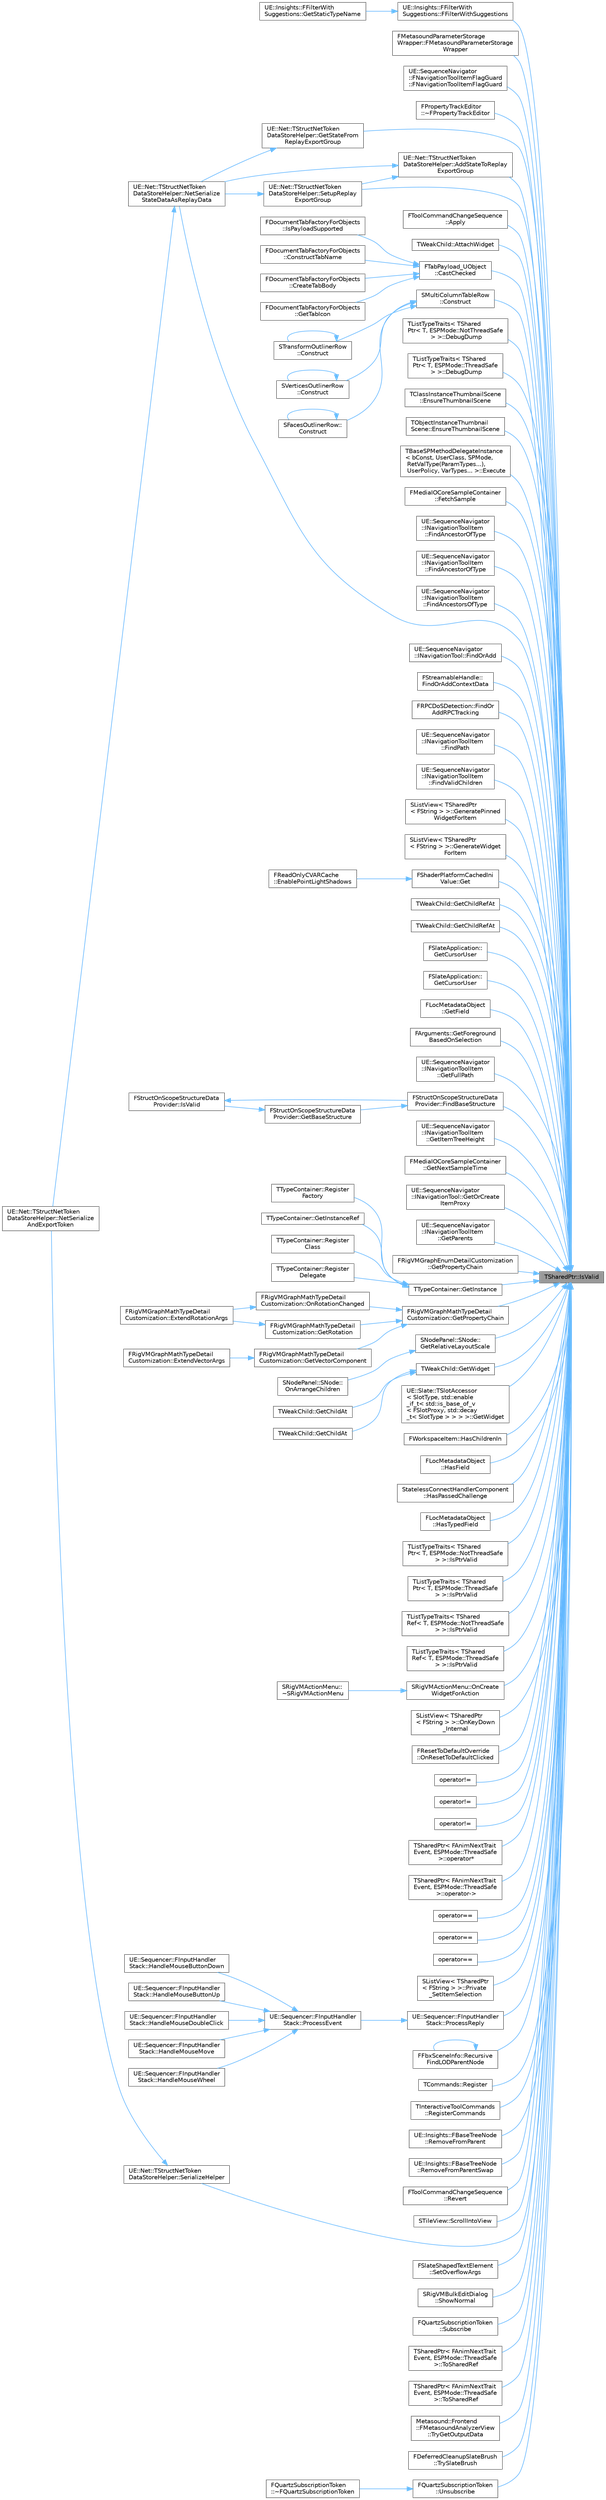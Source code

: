 digraph "TSharedPtr::IsValid"
{
 // INTERACTIVE_SVG=YES
 // LATEX_PDF_SIZE
  bgcolor="transparent";
  edge [fontname=Helvetica,fontsize=10,labelfontname=Helvetica,labelfontsize=10];
  node [fontname=Helvetica,fontsize=10,shape=box,height=0.2,width=0.4];
  rankdir="RL";
  Node1 [id="Node000001",label="TSharedPtr::IsValid",height=0.2,width=0.4,color="gray40", fillcolor="grey60", style="filled", fontcolor="black",tooltip="Checks to see if this shared pointer is actually pointing to an object."];
  Node1 -> Node2 [id="edge1_Node000001_Node000002",dir="back",color="steelblue1",style="solid",tooltip=" "];
  Node2 [id="Node000002",label="UE::Insights::FFilterWith\lSuggestions::FFilterWithSuggestions",height=0.2,width=0.4,color="grey40", fillcolor="white", style="filled",URL="$d0/d2f/classUE_1_1Insights_1_1FFilterWithSuggestions.html#a94012f0ff5b3cda76aeb15147aeab9a9",tooltip=" "];
  Node2 -> Node3 [id="edge2_Node000002_Node000003",dir="back",color="steelblue1",style="solid",tooltip=" "];
  Node3 [id="Node000003",label="UE::Insights::FFilterWith\lSuggestions::GetStaticTypeName",height=0.2,width=0.4,color="grey40", fillcolor="white", style="filled",URL="$d0/d2f/classUE_1_1Insights_1_1FFilterWithSuggestions.html#a9645c3b5c893721c2921fa7a0aa0ea57",tooltip=" "];
  Node1 -> Node4 [id="edge3_Node000001_Node000004",dir="back",color="steelblue1",style="solid",tooltip=" "];
  Node4 [id="Node000004",label="FMetasoundParameterStorage\lWrapper::FMetasoundParameterStorage\lWrapper",height=0.2,width=0.4,color="grey40", fillcolor="white", style="filled",URL="$d8/d90/classFMetasoundParameterStorageWrapper.html#a0fd3378f2068ff7a4ddd019143c898c4",tooltip=" "];
  Node1 -> Node5 [id="edge4_Node000001_Node000005",dir="back",color="steelblue1",style="solid",tooltip=" "];
  Node5 [id="Node000005",label="UE::SequenceNavigator\l::FNavigationToolItemFlagGuard\l::FNavigationToolItemFlagGuard",height=0.2,width=0.4,color="grey40", fillcolor="white", style="filled",URL="$db/da4/structUE_1_1SequenceNavigator_1_1FNavigationToolItemFlagGuard.html#a2c23b786593d792159d8fcabb62b250a",tooltip=" "];
  Node1 -> Node6 [id="edge5_Node000001_Node000006",dir="back",color="steelblue1",style="solid",tooltip=" "];
  Node6 [id="Node000006",label="FPropertyTrackEditor\l::~FPropertyTrackEditor",height=0.2,width=0.4,color="grey40", fillcolor="white", style="filled",URL="$d2/ddf/classFPropertyTrackEditor.html#ac5c24eeb82b912af8eebc45f29b5841a",tooltip=" "];
  Node1 -> Node7 [id="edge6_Node000001_Node000007",dir="back",color="steelblue1",style="solid",tooltip=" "];
  Node7 [id="Node000007",label="UE::Net::TStructNetToken\lDataStoreHelper::AddStateToReplay\lExportGroup",height=0.2,width=0.4,color="grey40", fillcolor="white", style="filled",URL="$d0/ddd/classUE_1_1Net_1_1TStructNetTokenDataStoreHelper.html#a78a58a824ec0fdc5529482f29bc9ba76",tooltip=" "];
  Node7 -> Node8 [id="edge7_Node000007_Node000008",dir="back",color="steelblue1",style="solid",tooltip=" "];
  Node8 [id="Node000008",label="UE::Net::TStructNetToken\lDataStoreHelper::NetSerialize\lStateDataAsReplayData",height=0.2,width=0.4,color="grey40", fillcolor="white", style="filled",URL="$d0/ddd/classUE_1_1Net_1_1TStructNetTokenDataStoreHelper.html#af9752d58505cd7f7b76564b72d40c900",tooltip=" "];
  Node8 -> Node9 [id="edge8_Node000008_Node000009",dir="back",color="steelblue1",style="solid",tooltip=" "];
  Node9 [id="Node000009",label="UE::Net::TStructNetToken\lDataStoreHelper::NetSerialize\lAndExportToken",height=0.2,width=0.4,color="grey40", fillcolor="white", style="filled",URL="$d0/ddd/classUE_1_1Net_1_1TStructNetTokenDataStoreHelper.html#aa2ef940c08d21126718da77b86253e1e",tooltip=" "];
  Node7 -> Node10 [id="edge9_Node000007_Node000010",dir="back",color="steelblue1",style="solid",tooltip=" "];
  Node10 [id="Node000010",label="UE::Net::TStructNetToken\lDataStoreHelper::SetupReplay\lExportGroup",height=0.2,width=0.4,color="grey40", fillcolor="white", style="filled",URL="$d0/ddd/classUE_1_1Net_1_1TStructNetTokenDataStoreHelper.html#a523788912906d4713b96947340821dd7",tooltip=" "];
  Node10 -> Node8 [id="edge10_Node000010_Node000008",dir="back",color="steelblue1",style="solid",tooltip=" "];
  Node1 -> Node11 [id="edge11_Node000001_Node000011",dir="back",color="steelblue1",style="solid",tooltip=" "];
  Node11 [id="Node000011",label="FToolCommandChangeSequence\l::Apply",height=0.2,width=0.4,color="grey40", fillcolor="white", style="filled",URL="$db/d08/classFToolCommandChangeSequence.html#a6e11121112e6ccffa965f15a4cf2b780",tooltip="Apply sequence of changes in-order."];
  Node1 -> Node12 [id="edge12_Node000001_Node000012",dir="back",color="steelblue1",style="solid",tooltip=" "];
  Node12 [id="Node000012",label="TWeakChild::AttachWidget",height=0.2,width=0.4,color="grey40", fillcolor="white", style="filled",URL="$da/d0b/classTWeakChild.html#a5b87979e349853c2e875a163f37ebc60",tooltip=" "];
  Node1 -> Node13 [id="edge13_Node000001_Node000013",dir="back",color="steelblue1",style="solid",tooltip=" "];
  Node13 [id="Node000013",label="FTabPayload_UObject\l::CastChecked",height=0.2,width=0.4,color="grey40", fillcolor="white", style="filled",URL="$d6/d2e/structFTabPayload__UObject.html#a61f1ea99d17e7d17b029b0b444eb075c",tooltip=" "];
  Node13 -> Node14 [id="edge14_Node000013_Node000014",dir="back",color="steelblue1",style="solid",tooltip=" "];
  Node14 [id="Node000014",label="FDocumentTabFactoryForObjects\l::ConstructTabName",height=0.2,width=0.4,color="grey40", fillcolor="white", style="filled",URL="$d2/dd0/structFDocumentTabFactoryForObjects.html#a28ed1b6ff75eaa6067636db818b5b9fb",tooltip=" "];
  Node13 -> Node15 [id="edge15_Node000013_Node000015",dir="back",color="steelblue1",style="solid",tooltip=" "];
  Node15 [id="Node000015",label="FDocumentTabFactoryForObjects\l::CreateTabBody",height=0.2,width=0.4,color="grey40", fillcolor="white", style="filled",URL="$d2/dd0/structFDocumentTabFactoryForObjects.html#aaad2b68e8f6cf00e0e90544c23abb10c",tooltip=" "];
  Node13 -> Node16 [id="edge16_Node000013_Node000016",dir="back",color="steelblue1",style="solid",tooltip=" "];
  Node16 [id="Node000016",label="FDocumentTabFactoryForObjects\l::GetTabIcon",height=0.2,width=0.4,color="grey40", fillcolor="white", style="filled",URL="$d2/dd0/structFDocumentTabFactoryForObjects.html#a01137821ea7308b5f0b617a658e57c16",tooltip=" "];
  Node13 -> Node17 [id="edge17_Node000013_Node000017",dir="back",color="steelblue1",style="solid",tooltip=" "];
  Node17 [id="Node000017",label="FDocumentTabFactoryForObjects\l::IsPayloadSupported",height=0.2,width=0.4,color="grey40", fillcolor="white", style="filled",URL="$d2/dd0/structFDocumentTabFactoryForObjects.html#acfcc370a5426662e87a35ffe39420452",tooltip=" "];
  Node1 -> Node18 [id="edge18_Node000001_Node000018",dir="back",color="steelblue1",style="solid",tooltip=" "];
  Node18 [id="Node000018",label="SMultiColumnTableRow\l::Construct",height=0.2,width=0.4,color="grey40", fillcolor="white", style="filled",URL="$d9/dd3/classSMultiColumnTableRow.html#a02243e1dfa8389d8210e61ffc0a0e606",tooltip=" "];
  Node18 -> Node19 [id="edge19_Node000018_Node000019",dir="back",color="steelblue1",style="solid",tooltip=" "];
  Node19 [id="Node000019",label="SFacesOutlinerRow::\lConstruct",height=0.2,width=0.4,color="grey40", fillcolor="white", style="filled",URL="$dc/dfc/classSFacesOutlinerRow.html#a2fa97069f636abff5f8ed28599d0ea32",tooltip=" "];
  Node19 -> Node19 [id="edge20_Node000019_Node000019",dir="back",color="steelblue1",style="solid",tooltip=" "];
  Node18 -> Node20 [id="edge21_Node000018_Node000020",dir="back",color="steelblue1",style="solid",tooltip=" "];
  Node20 [id="Node000020",label="STransformOutlinerRow\l::Construct",height=0.2,width=0.4,color="grey40", fillcolor="white", style="filled",URL="$df/d2d/classSTransformOutlinerRow.html#a9f4f02c13519a240f92f613650d26df1",tooltip=" "];
  Node20 -> Node20 [id="edge22_Node000020_Node000020",dir="back",color="steelblue1",style="solid",tooltip=" "];
  Node18 -> Node21 [id="edge23_Node000018_Node000021",dir="back",color="steelblue1",style="solid",tooltip=" "];
  Node21 [id="Node000021",label="SVerticesOutlinerRow\l::Construct",height=0.2,width=0.4,color="grey40", fillcolor="white", style="filled",URL="$de/dba/classSVerticesOutlinerRow.html#a27e257a567947bdbbf75353f4a1ff948",tooltip=" "];
  Node21 -> Node21 [id="edge24_Node000021_Node000021",dir="back",color="steelblue1",style="solid",tooltip=" "];
  Node1 -> Node22 [id="edge25_Node000001_Node000022",dir="back",color="steelblue1",style="solid",tooltip=" "];
  Node22 [id="Node000022",label="TListTypeTraits\< TShared\lPtr\< T, ESPMode::NotThreadSafe\l \> \>::DebugDump",height=0.2,width=0.4,color="grey40", fillcolor="white", style="filled",URL="$d6/d73/structTListTypeTraits_3_01TSharedPtr_3_01T_00_01ESPMode_1_1NotThreadSafe_01_4_01_4.html#a2f65a1becccf52305d1053c114b53809",tooltip=" "];
  Node1 -> Node23 [id="edge26_Node000001_Node000023",dir="back",color="steelblue1",style="solid",tooltip=" "];
  Node23 [id="Node000023",label="TListTypeTraits\< TShared\lPtr\< T, ESPMode::ThreadSafe\l \> \>::DebugDump",height=0.2,width=0.4,color="grey40", fillcolor="white", style="filled",URL="$d6/d50/structTListTypeTraits_3_01TSharedPtr_3_01T_00_01ESPMode_1_1ThreadSafe_01_4_01_4.html#a7095f97eff6672b255c7e8f6304aaba1",tooltip=" "];
  Node1 -> Node24 [id="edge27_Node000001_Node000024",dir="back",color="steelblue1",style="solid",tooltip=" "];
  Node24 [id="Node000024",label="TClassInstanceThumbnailScene\l::EnsureThumbnailScene",height=0.2,width=0.4,color="grey40", fillcolor="white", style="filled",URL="$d4/d3a/classTClassInstanceThumbnailScene.html#a1ce254e51e5b882507e1d12a777b26ef",tooltip="Find or create a thumbnail scene instance for this class type."];
  Node1 -> Node25 [id="edge28_Node000001_Node000025",dir="back",color="steelblue1",style="solid",tooltip=" "];
  Node25 [id="Node000025",label="TObjectInstanceThumbnail\lScene::EnsureThumbnailScene",height=0.2,width=0.4,color="grey40", fillcolor="white", style="filled",URL="$da/dc4/classTObjectInstanceThumbnailScene.html#a907cfbf9477dff4f07b3bf973d5566e3",tooltip="Find or create a thumbnail scene instance for this class type."];
  Node1 -> Node26 [id="edge29_Node000001_Node000026",dir="back",color="steelblue1",style="solid",tooltip=" "];
  Node26 [id="Node000026",label="TBaseSPMethodDelegateInstance\l\< bConst, UserClass, SPMode,\l RetValType(ParamTypes...),\l UserPolicy, VarTypes... \>::Execute",height=0.2,width=0.4,color="grey40", fillcolor="white", style="filled",URL="$d5/dbc/classTBaseSPMethodDelegateInstance_3_01bConst_00_01UserClass_00_01SPMode_00_01RetValType_07Param541c407167340c9ed24ff859325d4b84.html#a12ba39ef15e7897d9080ab4ef2949433",tooltip=" "];
  Node1 -> Node27 [id="edge30_Node000001_Node000027",dir="back",color="steelblue1",style="solid",tooltip=" "];
  Node27 [id="Node000027",label="FMediaIOCoreSampleContainer\l::FetchSample",height=0.2,width=0.4,color="grey40", fillcolor="white", style="filled",URL="$d8/df3/classFMediaIOCoreSampleContainer.html#a6b7f3bce1009d7c8e78c4836819bc400",tooltip=" "];
  Node1 -> Node28 [id="edge31_Node000001_Node000028",dir="back",color="steelblue1",style="solid",tooltip=" "];
  Node28 [id="Node000028",label="UE::SequenceNavigator\l::INavigationToolItem\l::FindAncestorOfType",height=0.2,width=0.4,color="grey40", fillcolor="white", style="filled",URL="$de/d6f/classUE_1_1SequenceNavigator_1_1INavigationToolItem.html#ae3f2589da3446f3aa8b0481f39954b4e",tooltip="Finds the first ancestor view model that implements the given type."];
  Node1 -> Node29 [id="edge32_Node000001_Node000029",dir="back",color="steelblue1",style="solid",tooltip=" "];
  Node29 [id="Node000029",label="UE::SequenceNavigator\l::INavigationToolItem\l::FindAncestorOfType",height=0.2,width=0.4,color="grey40", fillcolor="white", style="filled",URL="$de/d6f/classUE_1_1SequenceNavigator_1_1INavigationToolItem.html#aa32320da85185f363f14ccfba3b7e582",tooltip=" "];
  Node1 -> Node30 [id="edge33_Node000001_Node000030",dir="back",color="steelblue1",style="solid",tooltip=" "];
  Node30 [id="Node000030",label="UE::SequenceNavigator\l::INavigationToolItem\l::FindAncestorsOfType",height=0.2,width=0.4,color="grey40", fillcolor="white", style="filled",URL="$de/d6f/classUE_1_1SequenceNavigator_1_1INavigationToolItem.html#a1300b5da74aa2a5e3cd7603c54d7900c",tooltip=" "];
  Node1 -> Node31 [id="edge34_Node000001_Node000031",dir="back",color="steelblue1",style="solid",tooltip=" "];
  Node31 [id="Node000031",label="FStructOnScopeStructureData\lProvider::FindBaseStructure",height=0.2,width=0.4,color="grey40", fillcolor="white", style="filled",URL="$db/ddb/classFStructOnScopeStructureDataProvider.html#a5acdf91bc665d7402ccbf0de673f7896",tooltip=" "];
  Node31 -> Node32 [id="edge35_Node000031_Node000032",dir="back",color="steelblue1",style="solid",tooltip=" "];
  Node32 [id="Node000032",label="FStructOnScopeStructureData\lProvider::GetBaseStructure",height=0.2,width=0.4,color="grey40", fillcolor="white", style="filled",URL="$db/ddb/classFStructOnScopeStructureDataProvider.html#abf6682b20cb0f81dd3b0fc33e5bb1bad",tooltip=" "];
  Node32 -> Node33 [id="edge36_Node000032_Node000033",dir="back",color="steelblue1",style="solid",tooltip=" "];
  Node33 [id="Node000033",label="FStructOnScopeStructureData\lProvider::IsValid",height=0.2,width=0.4,color="grey40", fillcolor="white", style="filled",URL="$db/ddb/classFStructOnScopeStructureDataProvider.html#a42241074a630a5d71acdc6d2e5a430e4",tooltip=" "];
  Node33 -> Node31 [id="edge37_Node000033_Node000031",dir="back",color="steelblue1",style="solid",tooltip=" "];
  Node1 -> Node34 [id="edge38_Node000001_Node000034",dir="back",color="steelblue1",style="solid",tooltip=" "];
  Node34 [id="Node000034",label="UE::SequenceNavigator\l::INavigationTool::FindOrAdd",height=0.2,width=0.4,color="grey40", fillcolor="white", style="filled",URL="$d4/dbb/classUE_1_1SequenceNavigator_1_1INavigationTool.html#abeb159541287ff1962d17b106fe2aa20",tooltip="Instantiates a new Item and automatically registers it to the Navigation Tool."];
  Node1 -> Node35 [id="edge39_Node000001_Node000035",dir="back",color="steelblue1",style="solid",tooltip=" "];
  Node35 [id="Node000035",label="FStreamableHandle::\lFindOrAddContextData",height=0.2,width=0.4,color="grey40", fillcolor="white", style="filled",URL="$df/d25/structFStreamableHandle.html#ae7e9bd5f7017d309aaa479dfe0383822",tooltip="Gives you a mutable reference to a contextual data struct of the specified type."];
  Node1 -> Node36 [id="edge40_Node000001_Node000036",dir="back",color="steelblue1",style="solid",tooltip=" "];
  Node36 [id="Node000036",label="FRPCDoSDetection::FindOr\lAddRPCTracking",height=0.2,width=0.4,color="grey40", fillcolor="white", style="filled",URL="$d7/dca/classFRPCDoSDetection.html#a9b2c0ede9da888f15ac9bcd7022ffb73",tooltip="Adds or retrieves the specified RPC from tracking."];
  Node1 -> Node37 [id="edge41_Node000001_Node000037",dir="back",color="steelblue1",style="solid",tooltip=" "];
  Node37 [id="Node000037",label="UE::SequenceNavigator\l::INavigationToolItem\l::FindPath",height=0.2,width=0.4,color="grey40", fillcolor="white", style="filled",URL="$de/d6f/classUE_1_1SequenceNavigator_1_1INavigationToolItem.html#af8497e039e28c9eafb9955248b209d4c",tooltip=" "];
  Node1 -> Node38 [id="edge42_Node000001_Node000038",dir="back",color="steelblue1",style="solid",tooltip=" "];
  Node38 [id="Node000038",label="UE::SequenceNavigator\l::INavigationToolItem\l::FindValidChildren",height=0.2,width=0.4,color="grey40", fillcolor="white", style="filled",URL="$de/d6f/classUE_1_1SequenceNavigator_1_1INavigationToolItem.html#a7fc7ea33c3079dc35afa308b3b3715cd",tooltip=" "];
  Node1 -> Node39 [id="edge43_Node000001_Node000039",dir="back",color="steelblue1",style="solid",tooltip=" "];
  Node39 [id="Node000039",label="SListView\< TSharedPtr\l\< FString \> \>::GeneratePinned\lWidgetForItem",height=0.2,width=0.4,color="grey40", fillcolor="white", style="filled",URL="$d1/dc1/classSListView.html#a8b592f839a9cff6721d891165b34d927",tooltip=" "];
  Node1 -> Node40 [id="edge44_Node000001_Node000040",dir="back",color="steelblue1",style="solid",tooltip=" "];
  Node40 [id="Node000040",label="SListView\< TSharedPtr\l\< FString \> \>::GenerateWidget\lForItem",height=0.2,width=0.4,color="grey40", fillcolor="white", style="filled",URL="$d1/dc1/classSListView.html#a795cfa62eeee9737c339706a999f8441",tooltip=" "];
  Node1 -> Node41 [id="edge45_Node000001_Node000041",dir="back",color="steelblue1",style="solid",tooltip=" "];
  Node41 [id="Node000041",label="FShaderPlatformCachedIni\lValue::Get",height=0.2,width=0.4,color="grey40", fillcolor="white", style="filled",URL="$df/db6/structFShaderPlatformCachedIniValue.html#a40e46638ca3c72e0b4533f2943b82f54",tooltip=" "];
  Node41 -> Node42 [id="edge46_Node000041_Node000042",dir="back",color="steelblue1",style="solid",tooltip=" "];
  Node42 [id="Node000042",label="FReadOnlyCVARCache\l::EnablePointLightShadows",height=0.2,width=0.4,color="grey40", fillcolor="white", style="filled",URL="$db/d33/structFReadOnlyCVARCache.html#afe8cb69c101dd4e989e75f9e8a7041a9",tooltip=" "];
  Node1 -> Node43 [id="edge47_Node000001_Node000043",dir="back",color="steelblue1",style="solid",tooltip=" "];
  Node43 [id="Node000043",label="TWeakChild::GetChildRefAt",height=0.2,width=0.4,color="grey40", fillcolor="white", style="filled",URL="$da/d0b/classTWeakChild.html#a7dde1ae74a3ec89b926e2593feeee13e",tooltip=" "];
  Node1 -> Node44 [id="edge48_Node000001_Node000044",dir="back",color="steelblue1",style="solid",tooltip=" "];
  Node44 [id="Node000044",label="TWeakChild::GetChildRefAt",height=0.2,width=0.4,color="grey40", fillcolor="white", style="filled",URL="$da/d0b/classTWeakChild.html#ae29aaa30cbb96bc3c9c747387bca32ba",tooltip=" "];
  Node1 -> Node45 [id="edge49_Node000001_Node000045",dir="back",color="steelblue1",style="solid",tooltip=" "];
  Node45 [id="Node000045",label="FSlateApplication::\lGetCursorUser",height=0.2,width=0.4,color="grey40", fillcolor="white", style="filled",URL="$dc/df2/classFSlateApplication.html#a8367a1d909664fe3cfbc1450a8f00653",tooltip=" "];
  Node1 -> Node46 [id="edge50_Node000001_Node000046",dir="back",color="steelblue1",style="solid",tooltip=" "];
  Node46 [id="Node000046",label="FSlateApplication::\lGetCursorUser",height=0.2,width=0.4,color="grey40", fillcolor="white", style="filled",URL="$dc/df2/classFSlateApplication.html#a067190a40aac315b489fc9b481d60872",tooltip="Get the standard 'default' user (there's always guaranteed to be at least one)."];
  Node1 -> Node47 [id="edge51_Node000001_Node000047",dir="back",color="steelblue1",style="solid",tooltip=" "];
  Node47 [id="Node000047",label="FLocMetadataObject\l::GetField",height=0.2,width=0.4,color="grey40", fillcolor="white", style="filled",URL="$d7/dea/classFLocMetadataObject.html#a40449e44236400b5d1a565a330fb973d",tooltip=" "];
  Node1 -> Node48 [id="edge52_Node000001_Node000048",dir="back",color="steelblue1",style="solid",tooltip=" "];
  Node48 [id="Node000048",label="FArguments::GetForeground\lBasedOnSelection",height=0.2,width=0.4,color="grey40", fillcolor="white", style="filled",URL="$d4/dd9/classSTableRow.html#ad1b7f9f3f3a28c2d916e558aaf628987",tooltip=" "];
  Node1 -> Node49 [id="edge53_Node000001_Node000049",dir="back",color="steelblue1",style="solid",tooltip=" "];
  Node49 [id="Node000049",label="UE::SequenceNavigator\l::INavigationToolItem\l::GetFullPath",height=0.2,width=0.4,color="grey40", fillcolor="white", style="filled",URL="$de/d6f/classUE_1_1SequenceNavigator_1_1INavigationToolItem.html#ab61b7fbb243f3bc820d85864e0fd71ae",tooltip="Returns the path to this item in the tree."];
  Node1 -> Node50 [id="edge54_Node000001_Node000050",dir="back",color="steelblue1",style="solid",tooltip=" "];
  Node50 [id="Node000050",label="TTypeContainer::GetInstance",height=0.2,width=0.4,color="grey40", fillcolor="white", style="filled",URL="$d6/df5/classTTypeContainer.html#a4e13fa45cd8b8d4eb7597d48009e80f1",tooltip="Gets a shared pointer to an instance of the specified class."];
  Node50 -> Node51 [id="edge55_Node000050_Node000051",dir="back",color="steelblue1",style="solid",tooltip=" "];
  Node51 [id="Node000051",label="TTypeContainer::GetInstanceRef",height=0.2,width=0.4,color="grey40", fillcolor="white", style="filled",URL="$d6/df5/classTTypeContainer.html#a3159108d5ad7c66a3fdf60c6cb89bc55",tooltip="Gets a shared reference to an instance of the specified class."];
  Node50 -> Node52 [id="edge56_Node000050_Node000052",dir="back",color="steelblue1",style="solid",tooltip=" "];
  Node52 [id="Node000052",label="TTypeContainer::Register\lClass",height=0.2,width=0.4,color="grey40", fillcolor="white", style="filled",URL="$d6/df5/classTTypeContainer.html#a9d90ba680e9d888b508990e813d2332b",tooltip="Registers a class for instances of the specified class."];
  Node50 -> Node53 [id="edge57_Node000050_Node000053",dir="back",color="steelblue1",style="solid",tooltip=" "];
  Node53 [id="Node000053",label="TTypeContainer::Register\lDelegate",height=0.2,width=0.4,color="grey40", fillcolor="white", style="filled",URL="$d6/df5/classTTypeContainer.html#a46c146a5c3b672e74dad270befe8da9c",tooltip="Register a factory delegate for the specified class."];
  Node50 -> Node54 [id="edge58_Node000050_Node000054",dir="back",color="steelblue1",style="solid",tooltip=" "];
  Node54 [id="Node000054",label="TTypeContainer::Register\lFactory",height=0.2,width=0.4,color="grey40", fillcolor="white", style="filled",URL="$d6/df5/classTTypeContainer.html#a889a0083edd829c3c37696c5d0884135",tooltip="Register a factory function for the specified class."];
  Node1 -> Node55 [id="edge59_Node000001_Node000055",dir="back",color="steelblue1",style="solid",tooltip=" "];
  Node55 [id="Node000055",label="UE::SequenceNavigator\l::INavigationToolItem\l::GetItemTreeHeight",height=0.2,width=0.4,color="grey40", fillcolor="white", style="filled",URL="$de/d6f/classUE_1_1SequenceNavigator_1_1INavigationToolItem.html#ae57f7776d205afeb3acd32656c59c8c1",tooltip="Returns the item's height in tree, Root Item should return 0 as it has no Parent."];
  Node1 -> Node56 [id="edge60_Node000001_Node000056",dir="back",color="steelblue1",style="solid",tooltip=" "];
  Node56 [id="Node000056",label="FMediaIOCoreSampleContainer\l::GetNextSampleTime",height=0.2,width=0.4,color="grey40", fillcolor="white", style="filled",URL="$d8/df3/classFMediaIOCoreSampleContainer.html#a12761dd4638959d1f34efa1aeb9bb550",tooltip="Get next sample time from the sample list."];
  Node1 -> Node57 [id="edge61_Node000001_Node000057",dir="back",color="steelblue1",style="solid",tooltip=" "];
  Node57 [id="Node000057",label="UE::SequenceNavigator\l::INavigationTool::GetOrCreate\lItemProxy",height=0.2,width=0.4,color="grey40", fillcolor="white", style="filled",URL="$d4/dbb/classUE_1_1SequenceNavigator_1_1INavigationTool.html#ac9f86bc6c667addc7ac2e871f889c51e",tooltip="Tries to get the Item Proxy Factory for the given Item Proxy type, first trying the Navigation Tool R..."];
  Node1 -> Node58 [id="edge62_Node000001_Node000058",dir="back",color="steelblue1",style="solid",tooltip=" "];
  Node58 [id="Node000058",label="UE::SequenceNavigator\l::INavigationToolItem\l::GetParents",height=0.2,width=0.4,color="grey40", fillcolor="white", style="filled",URL="$de/d6f/classUE_1_1SequenceNavigator_1_1INavigationToolItem.html#a7396937da05126b78af827072302310e",tooltip="Gets the list of all parents up the tree from this Item."];
  Node1 -> Node59 [id="edge63_Node000001_Node000059",dir="back",color="steelblue1",style="solid",tooltip=" "];
  Node59 [id="Node000059",label="FRigVMGraphEnumDetailCustomization\l::GetPropertyChain",height=0.2,width=0.4,color="grey40", fillcolor="white", style="filled",URL="$d2/d11/classFRigVMGraphEnumDetailCustomization.html#a90a3feaa998abfb7941f0b778cdd822b",tooltip=" "];
  Node1 -> Node60 [id="edge64_Node000001_Node000060",dir="back",color="steelblue1",style="solid",tooltip=" "];
  Node60 [id="Node000060",label="FRigVMGraphMathTypeDetail\lCustomization::GetPropertyChain",height=0.2,width=0.4,color="grey40", fillcolor="white", style="filled",URL="$d5/d20/classFRigVMGraphMathTypeDetailCustomization.html#a31baf97a6cae859a0e846c806d29784a",tooltip=" "];
  Node60 -> Node61 [id="edge65_Node000060_Node000061",dir="back",color="steelblue1",style="solid",tooltip=" "];
  Node61 [id="Node000061",label="FRigVMGraphMathTypeDetail\lCustomization::GetRotation",height=0.2,width=0.4,color="grey40", fillcolor="white", style="filled",URL="$d5/d20/classFRigVMGraphMathTypeDetailCustomization.html#a8d6c8102cdcd8b27f7ca3eff94cadc77",tooltip=" "];
  Node61 -> Node62 [id="edge66_Node000061_Node000062",dir="back",color="steelblue1",style="solid",tooltip=" "];
  Node62 [id="Node000062",label="FRigVMGraphMathTypeDetail\lCustomization::ExtendRotationArgs",height=0.2,width=0.4,color="grey40", fillcolor="white", style="filled",URL="$d5/d20/classFRigVMGraphMathTypeDetailCustomization.html#acd8e92e35b2f1d37d5bfd2e7305e8876",tooltip=" "];
  Node60 -> Node63 [id="edge67_Node000060_Node000063",dir="back",color="steelblue1",style="solid",tooltip=" "];
  Node63 [id="Node000063",label="FRigVMGraphMathTypeDetail\lCustomization::GetVectorComponent",height=0.2,width=0.4,color="grey40", fillcolor="white", style="filled",URL="$d5/d20/classFRigVMGraphMathTypeDetailCustomization.html#a0793d49f6504c2e64f199fc47247c61d",tooltip=" "];
  Node63 -> Node64 [id="edge68_Node000063_Node000064",dir="back",color="steelblue1",style="solid",tooltip=" "];
  Node64 [id="Node000064",label="FRigVMGraphMathTypeDetail\lCustomization::ExtendVectorArgs",height=0.2,width=0.4,color="grey40", fillcolor="white", style="filled",URL="$d5/d20/classFRigVMGraphMathTypeDetailCustomization.html#ac22957a3dba75dce3a6b8c4c5a8affe0",tooltip=" "];
  Node60 -> Node65 [id="edge69_Node000060_Node000065",dir="back",color="steelblue1",style="solid",tooltip=" "];
  Node65 [id="Node000065",label="FRigVMGraphMathTypeDetail\lCustomization::OnRotationChanged",height=0.2,width=0.4,color="grey40", fillcolor="white", style="filled",URL="$d5/d20/classFRigVMGraphMathTypeDetailCustomization.html#a00c08f4bea03cffea65b6126d405fc9c",tooltip=" "];
  Node65 -> Node62 [id="edge70_Node000065_Node000062",dir="back",color="steelblue1",style="solid",tooltip=" "];
  Node1 -> Node66 [id="edge71_Node000001_Node000066",dir="back",color="steelblue1",style="solid",tooltip=" "];
  Node66 [id="Node000066",label="SNodePanel::SNode::\lGetRelativeLayoutScale",height=0.2,width=0.4,color="grey40", fillcolor="white", style="filled",URL="$dd/d6c/classSNodePanel_1_1SNode.html#a593b9d0d1993a9eac78cb851c6c2e8f4",tooltip="What is the Child's scale relative to this widget."];
  Node66 -> Node67 [id="edge72_Node000066_Node000067",dir="back",color="steelblue1",style="solid",tooltip=" "];
  Node67 [id="Node000067",label="SNodePanel::SNode::\lOnArrangeChildren",height=0.2,width=0.4,color="grey40", fillcolor="white", style="filled",URL="$dd/d6c/classSNodePanel_1_1SNode.html#a08cfecb1c7a5516383fb60599a3f10d9",tooltip="Panels arrange their children in a space described by the AllottedGeometry parameter."];
  Node1 -> Node68 [id="edge73_Node000001_Node000068",dir="back",color="steelblue1",style="solid",tooltip=" "];
  Node68 [id="Node000068",label="UE::Net::TStructNetToken\lDataStoreHelper::GetStateFrom\lReplayExportGroup",height=0.2,width=0.4,color="grey40", fillcolor="white", style="filled",URL="$d0/ddd/classUE_1_1Net_1_1TStructNetTokenDataStoreHelper.html#a9a419673d3f758679e8c89403d4fe752",tooltip=" "];
  Node68 -> Node8 [id="edge74_Node000068_Node000008",dir="back",color="steelblue1",style="solid",tooltip=" "];
  Node1 -> Node69 [id="edge75_Node000001_Node000069",dir="back",color="steelblue1",style="solid",tooltip=" "];
  Node69 [id="Node000069",label="TWeakChild::GetWidget",height=0.2,width=0.4,color="grey40", fillcolor="white", style="filled",URL="$da/d0b/classTWeakChild.html#a3dd07324a084df07c05dc361fbfcd40a",tooltip=" "];
  Node69 -> Node70 [id="edge76_Node000069_Node000070",dir="back",color="steelblue1",style="solid",tooltip=" "];
  Node70 [id="Node000070",label="TWeakChild::GetChildAt",height=0.2,width=0.4,color="grey40", fillcolor="white", style="filled",URL="$da/d0b/classTWeakChild.html#a2c7cce319ee0db7a666910b21d54c7b8",tooltip=" "];
  Node69 -> Node71 [id="edge77_Node000069_Node000071",dir="back",color="steelblue1",style="solid",tooltip=" "];
  Node71 [id="Node000071",label="TWeakChild::GetChildAt",height=0.2,width=0.4,color="grey40", fillcolor="white", style="filled",URL="$da/d0b/classTWeakChild.html#ab56b1ed679d302a62fb6e36af871b64e",tooltip=" "];
  Node1 -> Node72 [id="edge78_Node000001_Node000072",dir="back",color="steelblue1",style="solid",tooltip=" "];
  Node72 [id="Node000072",label="UE::Slate::TSlotAccessor\l\< SlotType, std::enable\l_if_t\< std::is_base_of_v\l\< FSlotProxy, std::decay\l_t\< SlotType \> \> \> \>::GetWidget",height=0.2,width=0.4,color="grey40", fillcolor="white", style="filled",URL="$d6/d68/structUE_1_1Slate_1_1TSlotAccessor_3_01SlotType_00_01std_1_1enable__if__t_3_01std_1_1is__base__o627eb4b144bc215f51fd8b9d3d7115b6.html#a1d0025aa36265e9a05598ab328cb61c6",tooltip="Get the contained widget."];
  Node1 -> Node73 [id="edge79_Node000001_Node000073",dir="back",color="steelblue1",style="solid",tooltip=" "];
  Node73 [id="Node000073",label="FWorkspaceItem::HasChildrenIn",height=0.2,width=0.4,color="grey40", fillcolor="white", style="filled",URL="$d6/daf/classFWorkspaceItem.html#aeffcbc82edb059ee7e1777db1d231fb8",tooltip=" "];
  Node1 -> Node74 [id="edge80_Node000001_Node000074",dir="back",color="steelblue1",style="solid",tooltip=" "];
  Node74 [id="Node000074",label="FLocMetadataObject\l::HasField",height=0.2,width=0.4,color="grey40", fillcolor="white", style="filled",URL="$d7/dea/classFLocMetadataObject.html#af8d830c74458cb4f14d779f86cf4de52",tooltip="Checks to see if the FieldName exists in the object."];
  Node1 -> Node75 [id="edge81_Node000001_Node000075",dir="back",color="steelblue1",style="solid",tooltip=" "];
  Node75 [id="Node000075",label="StatelessConnectHandlerComponent\l::HasPassedChallenge",height=0.2,width=0.4,color="grey40", fillcolor="white", style="filled",URL="$d6/db3/classStatelessConnectHandlerComponent.html#a66e573637af2c9505d0525ed939d80fc",tooltip="Whether or not the specified connection address, has just passed the connection handshake challenge."];
  Node1 -> Node76 [id="edge82_Node000001_Node000076",dir="back",color="steelblue1",style="solid",tooltip=" "];
  Node76 [id="Node000076",label="FLocMetadataObject\l::HasTypedField",height=0.2,width=0.4,color="grey40", fillcolor="white", style="filled",URL="$d7/dea/classFLocMetadataObject.html#a056adceff61b6172aa0b0b8741d9b3cf",tooltip="Checks to see if the FieldName exists in the object, and has the specified type."];
  Node1 -> Node77 [id="edge83_Node000001_Node000077",dir="back",color="steelblue1",style="solid",tooltip=" "];
  Node77 [id="Node000077",label="TListTypeTraits\< TShared\lPtr\< T, ESPMode::NotThreadSafe\l \> \>::IsPtrValid",height=0.2,width=0.4,color="grey40", fillcolor="white", style="filled",URL="$d6/d73/structTListTypeTraits_3_01TSharedPtr_3_01T_00_01ESPMode_1_1NotThreadSafe_01_4_01_4.html#a2a8d1593c5b4d34d8dbcde2b81dd549e",tooltip=" "];
  Node1 -> Node78 [id="edge84_Node000001_Node000078",dir="back",color="steelblue1",style="solid",tooltip=" "];
  Node78 [id="Node000078",label="TListTypeTraits\< TShared\lPtr\< T, ESPMode::ThreadSafe\l \> \>::IsPtrValid",height=0.2,width=0.4,color="grey40", fillcolor="white", style="filled",URL="$d6/d50/structTListTypeTraits_3_01TSharedPtr_3_01T_00_01ESPMode_1_1ThreadSafe_01_4_01_4.html#a99321412cfa6359ef614c62c4607107e",tooltip=" "];
  Node1 -> Node79 [id="edge85_Node000001_Node000079",dir="back",color="steelblue1",style="solid",tooltip=" "];
  Node79 [id="Node000079",label="TListTypeTraits\< TShared\lRef\< T, ESPMode::NotThreadSafe\l \> \>::IsPtrValid",height=0.2,width=0.4,color="grey40", fillcolor="white", style="filled",URL="$d4/dc1/structTListTypeTraits_3_01TSharedRef_3_01T_00_01ESPMode_1_1NotThreadSafe_01_4_01_4.html#a57d55ddeda57ea4a32c2e1d7b5cb7f69",tooltip=" "];
  Node1 -> Node80 [id="edge86_Node000001_Node000080",dir="back",color="steelblue1",style="solid",tooltip=" "];
  Node80 [id="Node000080",label="TListTypeTraits\< TShared\lRef\< T, ESPMode::ThreadSafe\l \> \>::IsPtrValid",height=0.2,width=0.4,color="grey40", fillcolor="white", style="filled",URL="$d9/dac/structTListTypeTraits_3_01TSharedRef_3_01T_00_01ESPMode_1_1ThreadSafe_01_4_01_4.html#a2034ecb64be54f49c911a7d800c55b15",tooltip=" "];
  Node1 -> Node8 [id="edge87_Node000001_Node000008",dir="back",color="steelblue1",style="solid",tooltip=" "];
  Node1 -> Node81 [id="edge88_Node000001_Node000081",dir="back",color="steelblue1",style="solid",tooltip=" "];
  Node81 [id="Node000081",label="SRigVMActionMenu::OnCreate\lWidgetForAction",height=0.2,width=0.4,color="grey40", fillcolor="white", style="filled",URL="$d0/dc8/classSRigVMActionMenu.html#a0e2b0d86e53b193360e7e89c2228b439",tooltip=" "];
  Node81 -> Node82 [id="edge89_Node000081_Node000082",dir="back",color="steelblue1",style="solid",tooltip=" "];
  Node82 [id="Node000082",label="SRigVMActionMenu::\l~SRigVMActionMenu",height=0.2,width=0.4,color="grey40", fillcolor="white", style="filled",URL="$d0/dc8/classSRigVMActionMenu.html#a3e5360a0d634f11a8d88f3e21f1fa462",tooltip=" "];
  Node1 -> Node83 [id="edge90_Node000001_Node000083",dir="back",color="steelblue1",style="solid",tooltip=" "];
  Node83 [id="Node000083",label="SListView\< TSharedPtr\l\< FString \> \>::OnKeyDown\l_Internal",height=0.2,width=0.4,color="grey40", fillcolor="white", style="filled",URL="$d1/dc1/classSListView.html#ab67839fec7500050c828e4b7ac797339",tooltip=" "];
  Node1 -> Node84 [id="edge91_Node000001_Node000084",dir="back",color="steelblue1",style="solid",tooltip=" "];
  Node84 [id="Node000084",label="FResetToDefaultOverride\l::OnResetToDefaultClicked",height=0.2,width=0.4,color="grey40", fillcolor="white", style="filled",URL="$df/d79/classFResetToDefaultOverride.html#a15b86a7b60edd93e0c0950e921ecdc64",tooltip="Called by the property editor to actually reset the property to default."];
  Node1 -> Node85 [id="edge92_Node000001_Node000085",dir="back",color="steelblue1",style="solid",tooltip=" "];
  Node85 [id="Node000085",label="operator!=",height=0.2,width=0.4,color="grey40", fillcolor="white", style="filled",URL="$d2/d17/SharedPointer_8h.html#af3202ba29efa4d6dd9a15dec0deb5df6",tooltip="Global inequality operator for TSharedPtr."];
  Node1 -> Node86 [id="edge93_Node000001_Node000086",dir="back",color="steelblue1",style="solid",tooltip=" "];
  Node86 [id="Node000086",label="operator!=",height=0.2,width=0.4,color="grey40", fillcolor="white", style="filled",URL="$d2/d17/SharedPointer_8h.html#af81944d77f298330157a35f864a7117b",tooltip="Tests to see if a TSharedRef is not \"equal\" to a TSharedPtr (shared pointer is invalid,..."];
  Node1 -> Node87 [id="edge94_Node000001_Node000087",dir="back",color="steelblue1",style="solid",tooltip=" "];
  Node87 [id="Node000087",label="operator!=",height=0.2,width=0.4,color="grey40", fillcolor="white", style="filled",URL="$d2/d17/SharedPointer_8h.html#a0d2f96b60b2cd27c47c7cddf0a988159",tooltip="Global inequality operator for TSharedPtr."];
  Node1 -> Node88 [id="edge95_Node000001_Node000088",dir="back",color="steelblue1",style="solid",tooltip=" "];
  Node88 [id="Node000088",label="TSharedPtr\< FAnimNextTrait\lEvent, ESPMode::ThreadSafe\l \>::operator*",height=0.2,width=0.4,color="grey40", fillcolor="white", style="filled",URL="$d8/d2f/classTSharedPtr.html#aa35b50de893fee5b1e8d779b15b5446e",tooltip=" "];
  Node1 -> Node89 [id="edge96_Node000001_Node000089",dir="back",color="steelblue1",style="solid",tooltip=" "];
  Node89 [id="Node000089",label="TSharedPtr\< FAnimNextTrait\lEvent, ESPMode::ThreadSafe\l \>::operator-\>",height=0.2,width=0.4,color="grey40", fillcolor="white", style="filled",URL="$d8/d2f/classTSharedPtr.html#a90d4eb113dfc0c6138b49d226dd1f8f0",tooltip=" "];
  Node1 -> Node90 [id="edge97_Node000001_Node000090",dir="back",color="steelblue1",style="solid",tooltip=" "];
  Node90 [id="Node000090",label="operator==",height=0.2,width=0.4,color="grey40", fillcolor="white", style="filled",URL="$d2/d17/SharedPointer_8h.html#ac0b507db9100881aabb73c5851666e6d",tooltip="Global equality operator for TSharedPtr."];
  Node1 -> Node91 [id="edge98_Node000001_Node000091",dir="back",color="steelblue1",style="solid",tooltip=" "];
  Node91 [id="Node000091",label="operator==",height=0.2,width=0.4,color="grey40", fillcolor="white", style="filled",URL="$d2/d17/SharedPointer_8h.html#a4ea018fb29a22c0f0fc15657ca8ac54e",tooltip="Tests to see if a TSharedRef is \"equal\" to a TSharedPtr (both are valid and refer to the same object)"];
  Node1 -> Node92 [id="edge99_Node000001_Node000092",dir="back",color="steelblue1",style="solid",tooltip=" "];
  Node92 [id="Node000092",label="operator==",height=0.2,width=0.4,color="grey40", fillcolor="white", style="filled",URL="$d2/d17/SharedPointer_8h.html#aa4c542f3c0c5e12872277d7fbb656016",tooltip="Global equality operator for TSharedPtr."];
  Node1 -> Node93 [id="edge100_Node000001_Node000093",dir="back",color="steelblue1",style="solid",tooltip=" "];
  Node93 [id="Node000093",label="SListView\< TSharedPtr\l\< FString \> \>::Private\l_SetItemSelection",height=0.2,width=0.4,color="grey40", fillcolor="white", style="filled",URL="$d1/dc1/classSListView.html#a842d8425b464b718a549a2f97cc48472",tooltip=" "];
  Node1 -> Node94 [id="edge101_Node000001_Node000094",dir="back",color="steelblue1",style="solid",tooltip=" "];
  Node94 [id="Node000094",label="UE::Sequencer::FInputHandler\lStack::ProcessReply",height=0.2,width=0.4,color="grey40", fillcolor="white", style="filled",URL="$de/d48/classUE_1_1Sequencer_1_1FInputHandlerStack.html#af131d91ed70efa3bd0fd65a50a6d7eae",tooltip=" "];
  Node94 -> Node95 [id="edge102_Node000094_Node000095",dir="back",color="steelblue1",style="solid",tooltip=" "];
  Node95 [id="Node000095",label="UE::Sequencer::FInputHandler\lStack::ProcessEvent",height=0.2,width=0.4,color="grey40", fillcolor="white", style="filled",URL="$de/d48/classUE_1_1Sequencer_1_1FInputHandlerStack.html#a4e660ff61e24d678351df39031725932",tooltip=" "];
  Node95 -> Node96 [id="edge103_Node000095_Node000096",dir="back",color="steelblue1",style="solid",tooltip=" "];
  Node96 [id="Node000096",label="UE::Sequencer::FInputHandler\lStack::HandleMouseButtonDown",height=0.2,width=0.4,color="grey40", fillcolor="white", style="filled",URL="$de/d48/classUE_1_1Sequencer_1_1FInputHandlerStack.html#a0a9657b8189dece2ba85a22a2913a032",tooltip="Handle a mouse down."];
  Node95 -> Node97 [id="edge104_Node000095_Node000097",dir="back",color="steelblue1",style="solid",tooltip=" "];
  Node97 [id="Node000097",label="UE::Sequencer::FInputHandler\lStack::HandleMouseButtonUp",height=0.2,width=0.4,color="grey40", fillcolor="white", style="filled",URL="$de/d48/classUE_1_1Sequencer_1_1FInputHandlerStack.html#a77de1d1e6a6340a2f7efe394f5db1d46",tooltip="Handle a mouse up."];
  Node95 -> Node98 [id="edge105_Node000095_Node000098",dir="back",color="steelblue1",style="solid",tooltip=" "];
  Node98 [id="Node000098",label="UE::Sequencer::FInputHandler\lStack::HandleMouseDoubleClick",height=0.2,width=0.4,color="grey40", fillcolor="white", style="filled",URL="$de/d48/classUE_1_1Sequencer_1_1FInputHandlerStack.html#ad0b7243a4506349b07fdfbdd3d06019c",tooltip="Handle a mouse double click."];
  Node95 -> Node99 [id="edge106_Node000095_Node000099",dir="back",color="steelblue1",style="solid",tooltip=" "];
  Node99 [id="Node000099",label="UE::Sequencer::FInputHandler\lStack::HandleMouseMove",height=0.2,width=0.4,color="grey40", fillcolor="white", style="filled",URL="$de/d48/classUE_1_1Sequencer_1_1FInputHandlerStack.html#a642d925ac787fe9029b6bc0b51a01f42",tooltip="Handle a mouse move."];
  Node95 -> Node100 [id="edge107_Node000095_Node000100",dir="back",color="steelblue1",style="solid",tooltip=" "];
  Node100 [id="Node000100",label="UE::Sequencer::FInputHandler\lStack::HandleMouseWheel",height=0.2,width=0.4,color="grey40", fillcolor="white", style="filled",URL="$de/d48/classUE_1_1Sequencer_1_1FInputHandlerStack.html#a6beb8051f09e04f3619550b490f0340b",tooltip="Handle a mouse wheel."];
  Node1 -> Node101 [id="edge108_Node000001_Node000101",dir="back",color="steelblue1",style="solid",tooltip=" "];
  Node101 [id="Node000101",label="FFbxSceneInfo::Recursive\lFindLODParentNode",height=0.2,width=0.4,color="grey40", fillcolor="white", style="filled",URL="$d4/d86/classFFbxSceneInfo.html#a00e5846c333a30f00c74f7edb5464341",tooltip=" "];
  Node101 -> Node101 [id="edge109_Node000101_Node000101",dir="back",color="steelblue1",style="solid",tooltip=" "];
  Node1 -> Node102 [id="edge110_Node000001_Node000102",dir="back",color="steelblue1",style="solid",tooltip=" "];
  Node102 [id="Node000102",label="TCommands::Register",height=0.2,width=0.4,color="grey40", fillcolor="white", style="filled",URL="$de/d91/classTCommands.html#acabbfd334dfd09345ed1056b181b9f5e",tooltip="Use this method to register commands."];
  Node1 -> Node103 [id="edge111_Node000001_Node000103",dir="back",color="steelblue1",style="solid",tooltip=" "];
  Node103 [id="Node000103",label="TInteractiveToolCommands\l::RegisterCommands",height=0.2,width=0.4,color="grey40", fillcolor="white", style="filled",URL="$df/db3/classTInteractiveToolCommands.html#a5c4b9084ff88357556de57dec117e0ce",tooltip="Initialize commands."];
  Node1 -> Node104 [id="edge112_Node000001_Node000104",dir="back",color="steelblue1",style="solid",tooltip=" "];
  Node104 [id="Node000104",label="UE::Insights::FBaseTreeNode\l::RemoveFromParent",height=0.2,width=0.4,color="grey40", fillcolor="white", style="filled",URL="$d7/d9f/classUE_1_1Insights_1_1FBaseTreeNode.html#a1ddfa143a9e8b016586ca41eb82503bb",tooltip="Removes this node from the parent's children nodes (preserving the order)."];
  Node1 -> Node105 [id="edge113_Node000001_Node000105",dir="back",color="steelblue1",style="solid",tooltip=" "];
  Node105 [id="Node000105",label="UE::Insights::FBaseTreeNode\l::RemoveFromParentSwap",height=0.2,width=0.4,color="grey40", fillcolor="white", style="filled",URL="$d7/d9f/classUE_1_1Insights_1_1FBaseTreeNode.html#a35e0b28590ae923e685940871352974c",tooltip="Removes this node from the parent's children nodes (not preserving the order)."];
  Node1 -> Node106 [id="edge114_Node000001_Node000106",dir="back",color="steelblue1",style="solid",tooltip=" "];
  Node106 [id="Node000106",label="FToolCommandChangeSequence\l::Revert",height=0.2,width=0.4,color="grey40", fillcolor="white", style="filled",URL="$db/d08/classFToolCommandChangeSequence.html#ad33dc3dd86bb2d60661eed5670949d02",tooltip="Reverts sequence of changes in reverse-order."];
  Node1 -> Node107 [id="edge115_Node000001_Node000107",dir="back",color="steelblue1",style="solid",tooltip=" "];
  Node107 [id="Node000107",label="STileView::ScrollIntoView",height=0.2,width=0.4,color="grey40", fillcolor="white", style="filled",URL="$d0/d1a/classSTileView.html#a492ba1fc6cf684b344e0dcd5ac4e82f4",tooltip="If there is a pending request to scroll an item into view, do so."];
  Node1 -> Node108 [id="edge116_Node000001_Node000108",dir="back",color="steelblue1",style="solid",tooltip=" "];
  Node108 [id="Node000108",label="UE::Net::TStructNetToken\lDataStoreHelper::SerializeHelper",height=0.2,width=0.4,color="grey40", fillcolor="white", style="filled",URL="$d0/ddd/classUE_1_1Net_1_1TStructNetTokenDataStoreHelper.html#ad6eb57da70cc2ad5bc154c5eda865bea",tooltip=" "];
  Node108 -> Node9 [id="edge117_Node000108_Node000009",dir="back",color="steelblue1",style="solid",tooltip=" "];
  Node1 -> Node109 [id="edge118_Node000001_Node000109",dir="back",color="steelblue1",style="solid",tooltip=" "];
  Node109 [id="Node000109",label="FSlateShapedTextElement\l::SetOverflowArgs",height=0.2,width=0.4,color="grey40", fillcolor="white", style="filled",URL="$d7/dbc/structFSlateShapedTextElement.html#a015262d2c7e6a583c21b765d5a8bec79",tooltip=" "];
  Node1 -> Node10 [id="edge119_Node000001_Node000010",dir="back",color="steelblue1",style="solid",tooltip=" "];
  Node1 -> Node110 [id="edge120_Node000001_Node000110",dir="back",color="steelblue1",style="solid",tooltip=" "];
  Node110 [id="Node000110",label="SRigVMBulkEditDialog\l::ShowNormal",height=0.2,width=0.4,color="grey40", fillcolor="white", style="filled",URL="$d2/db6/classSRigVMBulkEditDialog.html#acd730034dabd2e12a524b8f9cc21e547",tooltip=" "];
  Node1 -> Node111 [id="edge121_Node000001_Node000111",dir="back",color="steelblue1",style="solid",tooltip=" "];
  Node111 [id="Node000111",label="FQuartzSubscriptionToken\l::Subscribe",height=0.2,width=0.4,color="grey40", fillcolor="white", style="filled",URL="$db/daf/classFQuartzSubscriptionToken.html#a8a09b7892450ad77f0d085d34f11d485",tooltip=" "];
  Node1 -> Node112 [id="edge122_Node000001_Node000112",dir="back",color="steelblue1",style="solid",tooltip=" "];
  Node112 [id="Node000112",label="TSharedPtr\< FAnimNextTrait\lEvent, ESPMode::ThreadSafe\l \>::ToSharedRef",height=0.2,width=0.4,color="grey40", fillcolor="white", style="filled",URL="$d8/d2f/classTSharedPtr.html#a1d801de2bcabed9ebbf5bcc137a22769",tooltip=" "];
  Node1 -> Node113 [id="edge123_Node000001_Node000113",dir="back",color="steelblue1",style="solid",tooltip=" "];
  Node113 [id="Node000113",label="TSharedPtr\< FAnimNextTrait\lEvent, ESPMode::ThreadSafe\l \>::ToSharedRef",height=0.2,width=0.4,color="grey40", fillcolor="white", style="filled",URL="$d8/d2f/classTSharedPtr.html#acea59fa031bb7cc8946d17d144bea616",tooltip=" "];
  Node1 -> Node114 [id="edge124_Node000001_Node000114",dir="back",color="steelblue1",style="solid",tooltip=" "];
  Node114 [id="Node000114",label="Metasound::Frontend\l::FMetasoundAnalyzerView\l::TryGetOutputData",height=0.2,width=0.4,color="grey40", fillcolor="white", style="filled",URL="$d3/dd1/classMetasound_1_1Frontend_1_1FMetasoundAnalyzerView.html#aba1fe1e339e3998ec0545136d4875552",tooltip=" "];
  Node1 -> Node115 [id="edge125_Node000001_Node000115",dir="back",color="steelblue1",style="solid",tooltip=" "];
  Node115 [id="Node000115",label="FDeferredCleanupSlateBrush\l::TrySlateBrush",height=0.2,width=0.4,color="grey40", fillcolor="white", style="filled",URL="$d6/d6a/classFDeferredCleanupSlateBrush.html#a72f671c8aefc4dc72bca349e1fb7919e",tooltip=" "];
  Node1 -> Node116 [id="edge126_Node000001_Node000116",dir="back",color="steelblue1",style="solid",tooltip=" "];
  Node116 [id="Node000116",label="FQuartzSubscriptionToken\l::Unsubscribe",height=0.2,width=0.4,color="grey40", fillcolor="white", style="filled",URL="$db/daf/classFQuartzSubscriptionToken.html#a288dd4fa0d5926f88ac8e2c9d35708fb",tooltip=" "];
  Node116 -> Node117 [id="edge127_Node000116_Node000117",dir="back",color="steelblue1",style="solid",tooltip=" "];
  Node117 [id="Node000117",label="FQuartzSubscriptionToken\l::~FQuartzSubscriptionToken",height=0.2,width=0.4,color="grey40", fillcolor="white", style="filled",URL="$db/daf/classFQuartzSubscriptionToken.html#a785c481709179768f8a0d2c153551da7",tooltip=" "];
}
